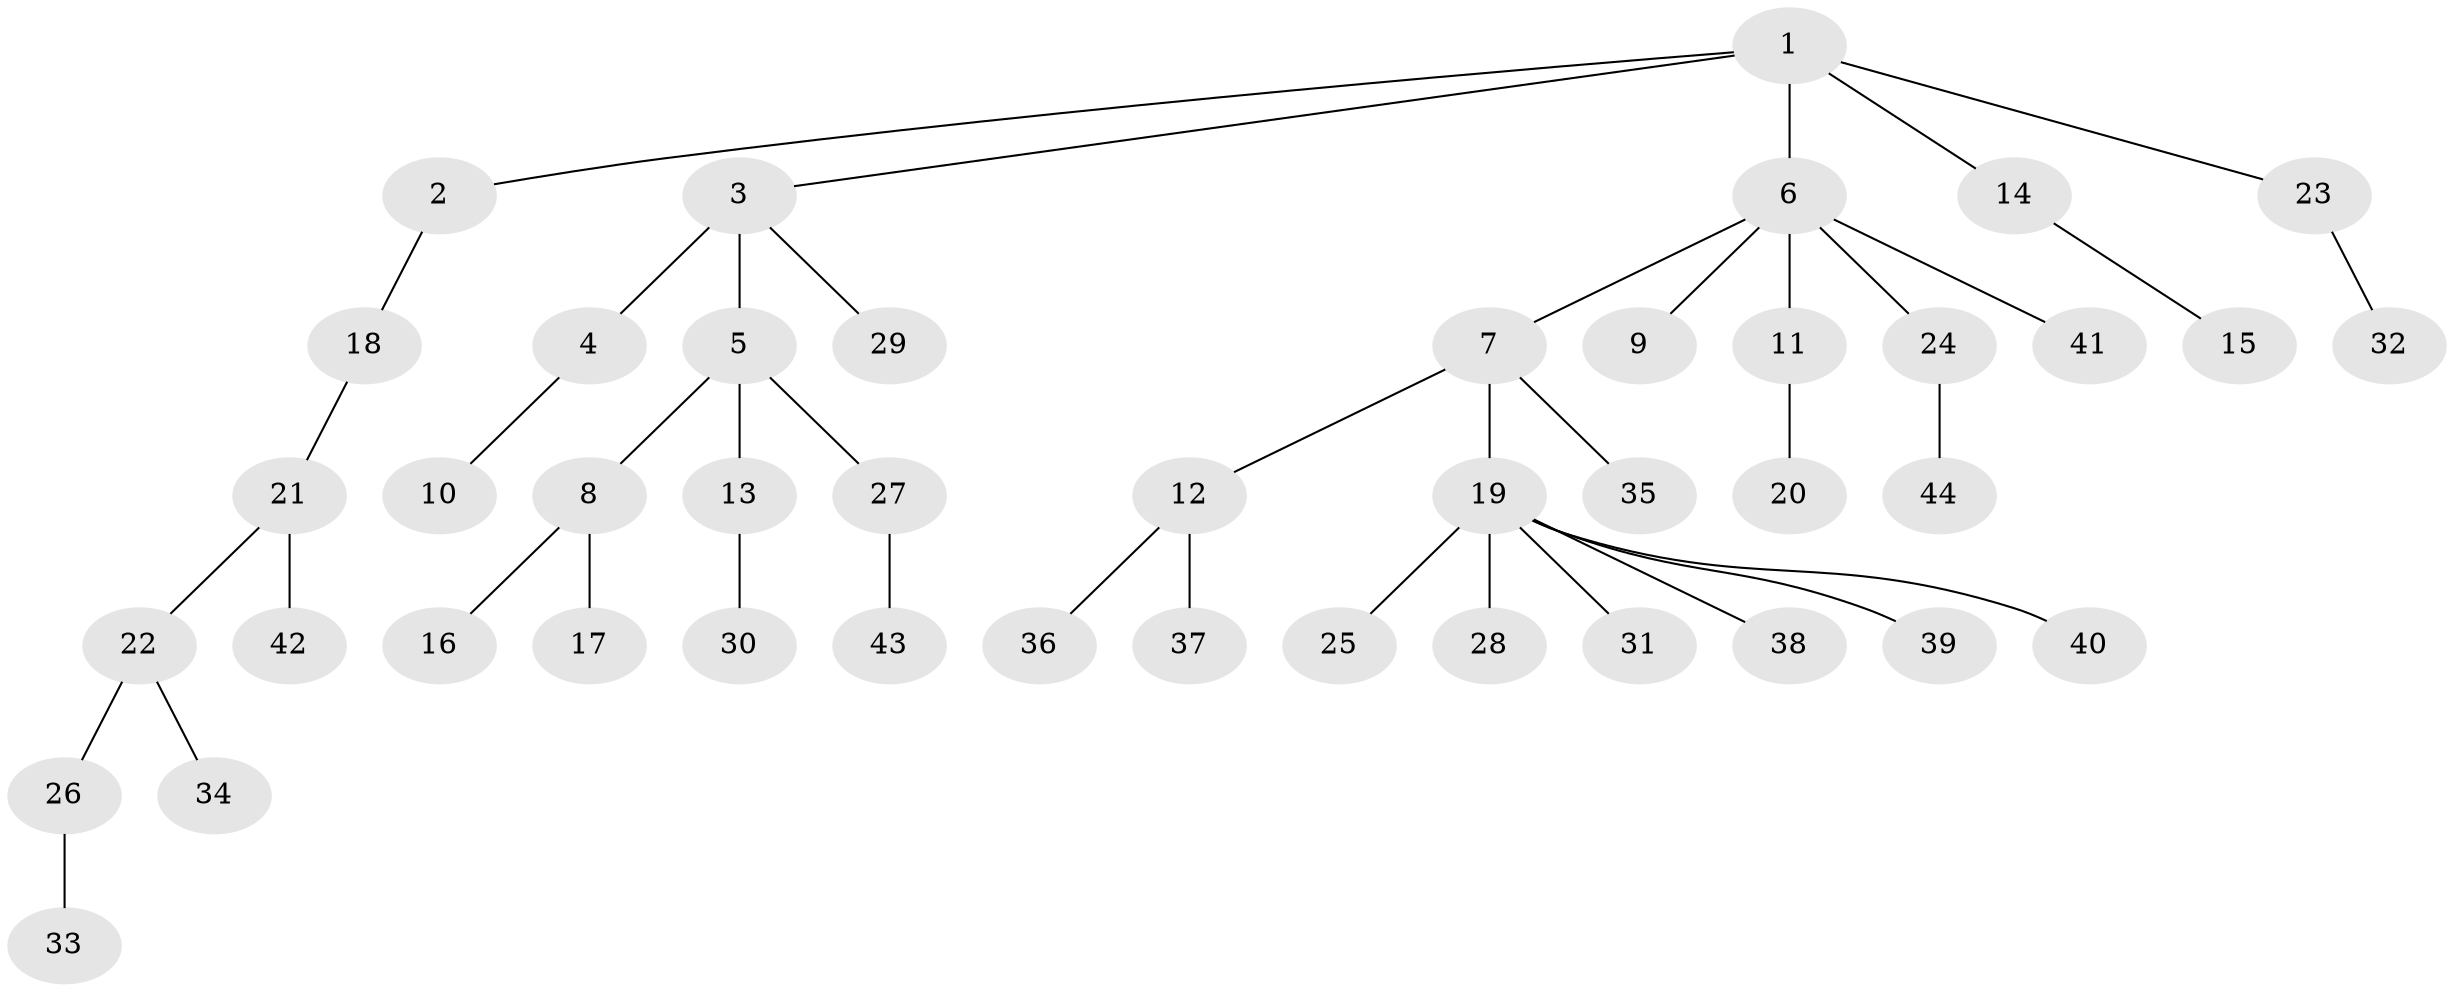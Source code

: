 // original degree distribution, {6: 0.014285714285714285, 2: 0.21428571428571427, 4: 0.07142857142857142, 5: 0.04285714285714286, 7: 0.014285714285714285, 1: 0.5714285714285714, 3: 0.05714285714285714, 8: 0.014285714285714285}
// Generated by graph-tools (version 1.1) at 2025/51/03/04/25 22:51:25]
// undirected, 44 vertices, 43 edges
graph export_dot {
  node [color=gray90,style=filled];
  1;
  2;
  3;
  4;
  5;
  6;
  7;
  8;
  9;
  10;
  11;
  12;
  13;
  14;
  15;
  16;
  17;
  18;
  19;
  20;
  21;
  22;
  23;
  24;
  25;
  26;
  27;
  28;
  29;
  30;
  31;
  32;
  33;
  34;
  35;
  36;
  37;
  38;
  39;
  40;
  41;
  42;
  43;
  44;
  1 -- 2 [weight=1.0];
  1 -- 3 [weight=1.0];
  1 -- 6 [weight=1.0];
  1 -- 14 [weight=1.0];
  1 -- 23 [weight=1.0];
  2 -- 18 [weight=1.0];
  3 -- 4 [weight=2.0];
  3 -- 5 [weight=1.0];
  3 -- 29 [weight=1.0];
  4 -- 10 [weight=1.0];
  5 -- 8 [weight=1.0];
  5 -- 13 [weight=1.0];
  5 -- 27 [weight=1.0];
  6 -- 7 [weight=1.0];
  6 -- 9 [weight=1.0];
  6 -- 11 [weight=1.0];
  6 -- 24 [weight=1.0];
  6 -- 41 [weight=1.0];
  7 -- 12 [weight=1.0];
  7 -- 19 [weight=1.0];
  7 -- 35 [weight=1.0];
  8 -- 16 [weight=2.0];
  8 -- 17 [weight=1.0];
  11 -- 20 [weight=1.0];
  12 -- 36 [weight=1.0];
  12 -- 37 [weight=1.0];
  13 -- 30 [weight=1.0];
  14 -- 15 [weight=1.0];
  18 -- 21 [weight=1.0];
  19 -- 25 [weight=1.0];
  19 -- 28 [weight=1.0];
  19 -- 31 [weight=1.0];
  19 -- 38 [weight=1.0];
  19 -- 39 [weight=1.0];
  19 -- 40 [weight=1.0];
  21 -- 22 [weight=1.0];
  21 -- 42 [weight=1.0];
  22 -- 26 [weight=1.0];
  22 -- 34 [weight=1.0];
  23 -- 32 [weight=1.0];
  24 -- 44 [weight=1.0];
  26 -- 33 [weight=1.0];
  27 -- 43 [weight=1.0];
}
